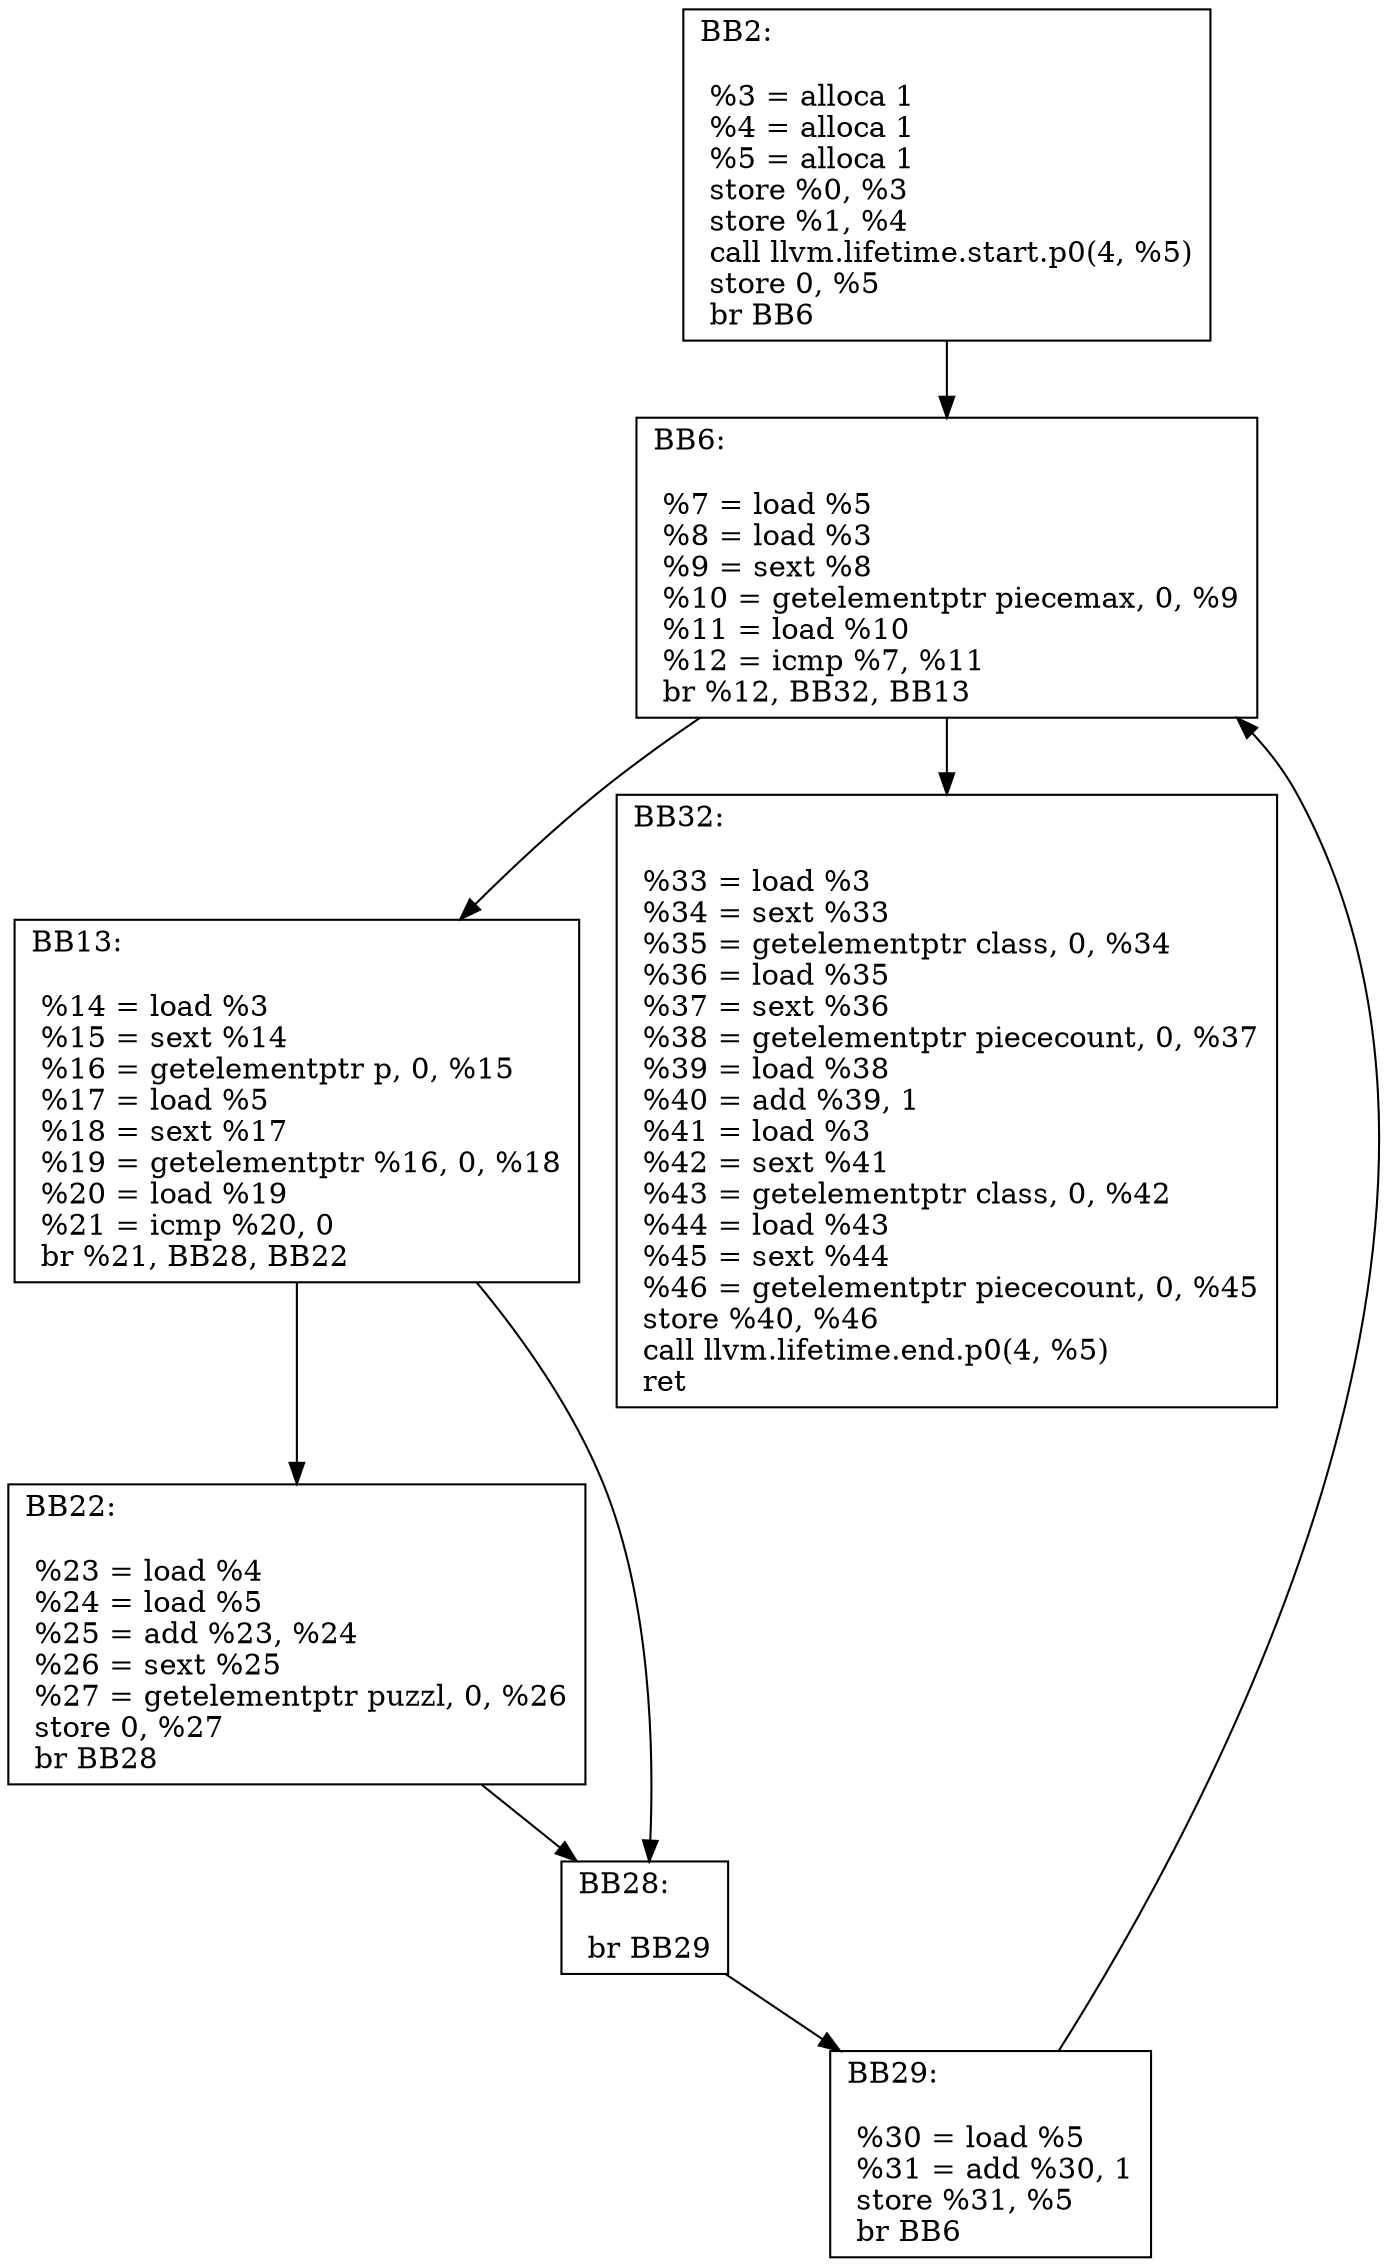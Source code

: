 digraph "CFG of Remove function"{
	BB2[shape=record,label="{BB2:\l\l
	 %3 = alloca  1\l	 %4 = alloca  1\l	 %5 = alloca  1\l	 store  %0,  %3\l	 store  %1,  %4\l	 call llvm.lifetime.start.p0(4, %5)\l	 store  0,  %5\l	 br BB6\l	}"];
	BB2 -> BB6
	BB6[shape=record,label="{BB6:\l\l
	 %7 = load  %5\l	 %8 = load  %3\l	 %9 = sext  %8\l	 %10 = getelementptr  piecemax,  0,  %9\l	 %11 = load  %10\l	 %12 = icmp  %7,  %11\l	 br %12, BB32, BB13\l	}"];
	BB6 -> BB13
	BB6 -> BB32
	BB13[shape=record,label="{BB13:\l\l
	 %14 = load  %3\l	 %15 = sext  %14\l	 %16 = getelementptr  p,  0,  %15\l	 %17 = load  %5\l	 %18 = sext  %17\l	 %19 = getelementptr  %16,  0,  %18\l	 %20 = load  %19\l	 %21 = icmp  %20,  0\l	 br %21, BB28, BB22\l	}"];
	BB13 -> BB22
	BB13 -> BB28
	BB22[shape=record,label="{BB22:\l\l
	 %23 = load  %4\l	 %24 = load  %5\l	 %25 = add  %23,  %24\l	 %26 = sext  %25\l	 %27 = getelementptr  puzzl,  0,  %26\l	 store  0,  %27\l	 br BB28\l	}"];
	BB22 -> BB28
	BB28[shape=record,label="{BB28:\l\l
	 br BB29\l	}"];
	BB28 -> BB29
	BB29[shape=record,label="{BB29:\l\l
	 %30 = load  %5\l	 %31 = add  %30,  1\l	 store  %31,  %5\l	 br BB6\l	}"];
	BB29 -> BB6
	BB32[shape=record,label="{BB32:\l\l
	 %33 = load  %3\l	 %34 = sext  %33\l	 %35 = getelementptr  class,  0,  %34\l	 %36 = load  %35\l	 %37 = sext  %36\l	 %38 = getelementptr  piececount,  0,  %37\l	 %39 = load  %38\l	 %40 = add  %39,  1\l	 %41 = load  %3\l	 %42 = sext  %41\l	 %43 = getelementptr  class,  0,  %42\l	 %44 = load  %43\l	 %45 = sext  %44\l	 %46 = getelementptr  piececount,  0,  %45\l	 store  %40,  %46\l	 call llvm.lifetime.end.p0(4, %5)\l	 ret \l	}"];
}
